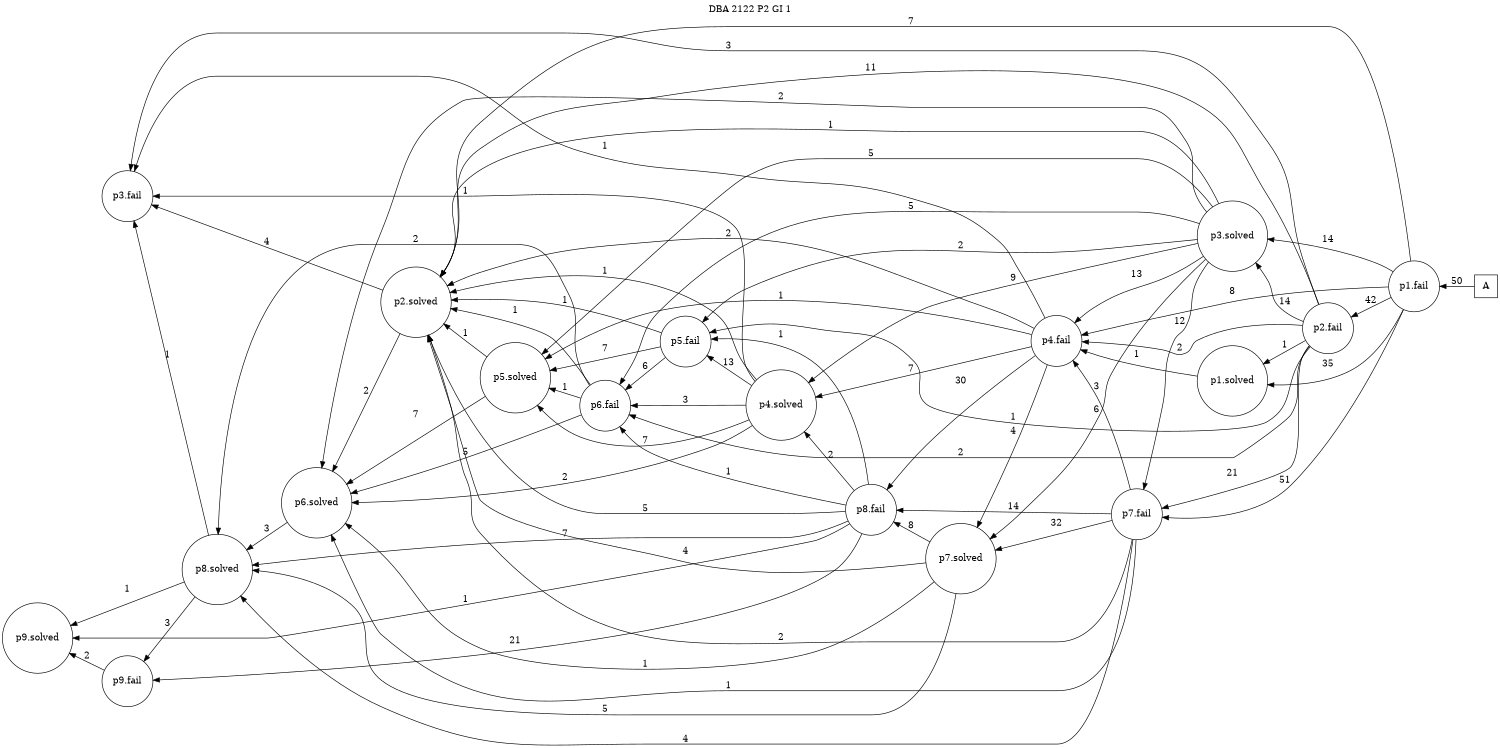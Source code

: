 digraph DBA_2122_P2_GI_1 {
labelloc="tl"
label= " DBA 2122 P2 GI 1 "
rankdir="RL";
graph [ size=" 10 , 10 !"]

"A" [shape="square" label="A"]
"p1.fail" [shape="circle" label="p1.fail"]
"p1.solved" [shape="circle" label="p1.solved"]
"p2.fail" [shape="circle" label="p2.fail"]
"p2.solved" [shape="circle" label="p2.solved"]
"p3.solved" [shape="circle" label="p3.solved"]
"p4.fail" [shape="circle" label="p4.fail"]
"p4.solved" [shape="circle" label="p4.solved"]
"p5.fail" [shape="circle" label="p5.fail"]
"p6.fail" [shape="circle" label="p6.fail"]
"p6.solved" [shape="circle" label="p6.solved"]
"p5.solved" [shape="circle" label="p5.solved"]
"p3.fail" [shape="circle" label="p3.fail"]
"p7.fail" [shape="circle" label="p7.fail"]
"p8.fail" [shape="circle" label="p8.fail"]
"p8.solved" [shape="circle" label="p8.solved"]
"p7.solved" [shape="circle" label="p7.solved"]
"p9.fail" [shape="circle" label="p9.fail"]
"p9.solved" [shape="circle" label="p9.solved"]
"A" -> "p1.fail" [ label=50]
"p1.fail" -> "p1.solved" [ label=35]
"p1.fail" -> "p2.fail" [ label=42]
"p1.fail" -> "p2.solved" [ label=7]
"p1.fail" -> "p3.solved" [ label=14]
"p1.fail" -> "p4.fail" [ label=8]
"p1.fail" -> "p7.fail" [ label=51]
"p1.solved" -> "p4.fail" [ label=1]
"p2.fail" -> "p1.solved" [ label=1]
"p2.fail" -> "p2.solved" [ label=11]
"p2.fail" -> "p3.solved" [ label=14]
"p2.fail" -> "p4.fail" [ label=2]
"p2.fail" -> "p5.fail" [ label=1]
"p2.fail" -> "p6.fail" [ label=2]
"p2.fail" -> "p3.fail" [ label=3]
"p2.fail" -> "p7.fail" [ label=21]
"p2.solved" -> "p6.solved" [ label=2]
"p2.solved" -> "p3.fail" [ label=4]
"p3.solved" -> "p2.solved" [ label=1]
"p3.solved" -> "p4.fail" [ label=13]
"p3.solved" -> "p4.solved" [ label=9]
"p3.solved" -> "p5.fail" [ label=2]
"p3.solved" -> "p6.fail" [ label=5]
"p3.solved" -> "p6.solved" [ label=2]
"p3.solved" -> "p5.solved" [ label=5]
"p3.solved" -> "p7.fail" [ label=12]
"p3.solved" -> "p7.solved" [ label=6]
"p4.fail" -> "p2.solved" [ label=2]
"p4.fail" -> "p4.solved" [ label=7]
"p4.fail" -> "p5.solved" [ label=1]
"p4.fail" -> "p3.fail" [ label=1]
"p4.fail" -> "p8.fail" [ label=30]
"p4.fail" -> "p7.solved" [ label=4]
"p4.solved" -> "p2.solved" [ label=1]
"p4.solved" -> "p5.fail" [ label=13]
"p4.solved" -> "p6.fail" [ label=3]
"p4.solved" -> "p6.solved" [ label=2]
"p4.solved" -> "p5.solved" [ label=7]
"p4.solved" -> "p3.fail" [ label=1]
"p5.fail" -> "p2.solved" [ label=1]
"p5.fail" -> "p6.fail" [ label=6]
"p5.fail" -> "p5.solved" [ label=7]
"p6.fail" -> "p2.solved" [ label=1]
"p6.fail" -> "p6.solved" [ label=5]
"p6.fail" -> "p5.solved" [ label=1]
"p6.fail" -> "p8.solved" [ label=2]
"p6.solved" -> "p8.solved" [ label=3]
"p5.solved" -> "p2.solved" [ label=1]
"p5.solved" -> "p6.solved" [ label=7]
"p7.fail" -> "p2.solved" [ label=2]
"p7.fail" -> "p4.fail" [ label=3]
"p7.fail" -> "p6.solved" [ label=1]
"p7.fail" -> "p8.fail" [ label=14]
"p7.fail" -> "p8.solved" [ label=4]
"p7.fail" -> "p7.solved" [ label=32]
"p8.fail" -> "p2.solved" [ label=5]
"p8.fail" -> "p4.solved" [ label=2]
"p8.fail" -> "p5.fail" [ label=1]
"p8.fail" -> "p6.fail" [ label=1]
"p8.fail" -> "p8.solved" [ label=7]
"p8.fail" -> "p9.fail" [ label=21]
"p8.fail" -> "p9.solved" [ label=1]
"p8.solved" -> "p3.fail" [ label=1]
"p8.solved" -> "p9.fail" [ label=3]
"p8.solved" -> "p9.solved" [ label=1]
"p7.solved" -> "p2.solved" [ label=4]
"p7.solved" -> "p6.solved" [ label=1]
"p7.solved" -> "p8.fail" [ label=8]
"p7.solved" -> "p8.solved" [ label=5]
"p9.fail" -> "p9.solved" [ label=2]
}
